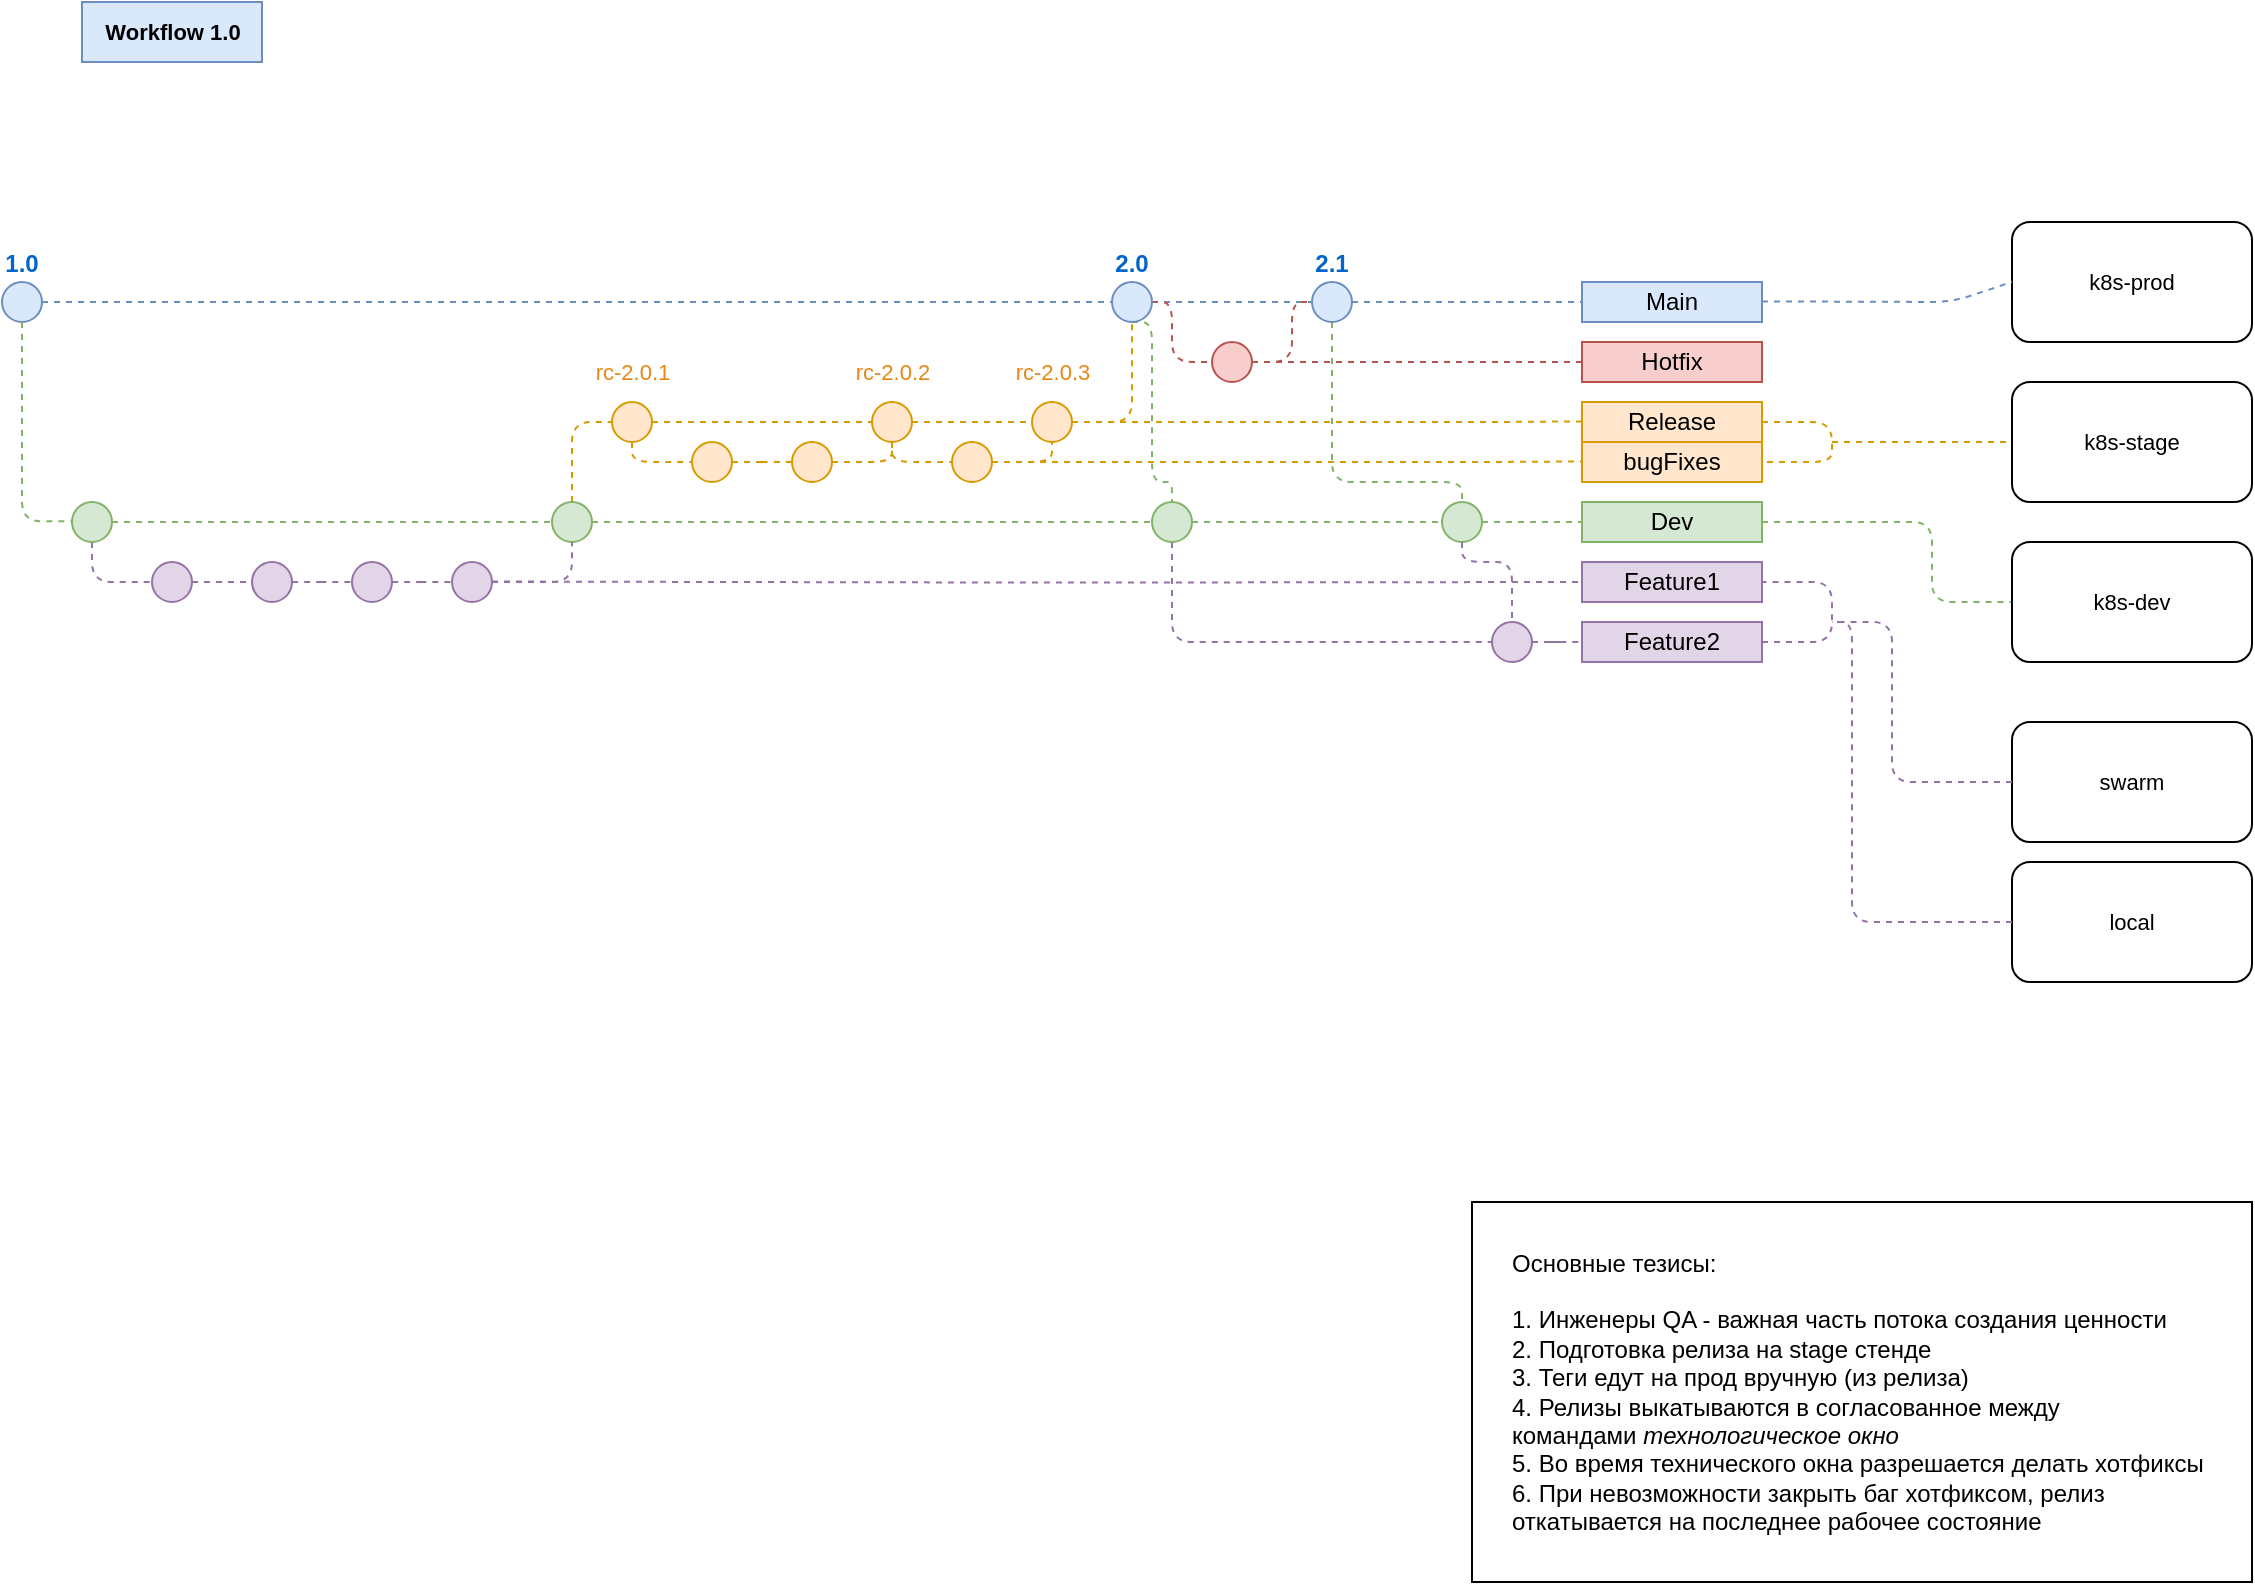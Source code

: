 <mxfile version="21.6.2" type="github">
  <diagram id="yPxyJZ8AM_hMuL3Unpa9" name="gitflow">
    <mxGraphModel dx="1430" dy="782" grid="1" gridSize="10" guides="1" tooltips="1" connect="1" arrows="1" fold="1" page="1" pageScale="1" pageWidth="850" pageHeight="1100" math="0" shadow="0">
      <root>
        <mxCell id="0" />
        <mxCell id="1" parent="0" />
        <mxCell id="3" value="" style="endArrow=none;dashed=1;html=1;fillColor=#dae8fc;strokeColor=#6c8ebf;" parent="1" source="12" target="7" edge="1">
          <mxGeometry width="50" height="50" relative="1" as="geometry">
            <mxPoint x="405" y="200" as="sourcePoint" />
            <mxPoint x="1085" y="200" as="targetPoint" />
          </mxGeometry>
        </mxCell>
        <mxCell id="4" value="1.0" style="ellipse;whiteSpace=wrap;html=1;aspect=fixed;fillColor=#dae8fc;strokeColor=#6c8ebf;fontStyle=1;labelPosition=center;verticalLabelPosition=top;align=center;verticalAlign=bottom;fontColor=#0066CC;" parent="1" vertex="1">
          <mxGeometry x="395" y="190" width="20" height="20" as="geometry" />
        </mxCell>
        <mxCell id="7" value="Main" style="text;html=1;strokeColor=#6c8ebf;fillColor=#dae8fc;align=center;verticalAlign=middle;whiteSpace=wrap;rounded=0;" parent="1" vertex="1">
          <mxGeometry x="1185" y="190" width="90" height="20" as="geometry" />
        </mxCell>
        <mxCell id="93" style="edgeStyle=orthogonalEdgeStyle;rounded=1;orthogonalLoop=1;jettySize=auto;html=1;dashed=1;endArrow=none;endFill=0;fontSize=12;fontColor=#FFB570;fillColor=#d5e8d4;strokeColor=#82b366;entryX=0.5;entryY=0;entryDx=0;entryDy=0;exitX=0.5;exitY=1;exitDx=0;exitDy=0;" parent="1" source="12" target="78" edge="1">
          <mxGeometry relative="1" as="geometry">
            <Array as="points">
              <mxPoint x="1060" y="290" />
              <mxPoint x="1125" y="290" />
            </Array>
          </mxGeometry>
        </mxCell>
        <mxCell id="13" value="" style="endArrow=none;dashed=1;html=1;fillColor=#dae8fc;strokeColor=#6c8ebf;" parent="1" source="6" target="12" edge="1">
          <mxGeometry width="50" height="50" relative="1" as="geometry">
            <mxPoint x="415" y="200" as="sourcePoint" />
            <mxPoint x="1065" y="200" as="targetPoint" />
          </mxGeometry>
        </mxCell>
        <mxCell id="19" style="edgeStyle=orthogonalEdgeStyle;rounded=1;orthogonalLoop=1;jettySize=auto;html=1;fillColor=#f8cecc;strokeColor=#b85450;dashed=1;endArrow=none;endFill=0;" parent="1" source="6" target="9" edge="1">
          <mxGeometry relative="1" as="geometry">
            <Array as="points">
              <mxPoint x="980" y="200" />
              <mxPoint x="980" y="230" />
            </Array>
          </mxGeometry>
        </mxCell>
        <mxCell id="20" value="Hotfix" style="text;html=1;strokeColor=#b85450;fillColor=#f8cecc;align=center;verticalAlign=middle;whiteSpace=wrap;rounded=0;" parent="1" vertex="1">
          <mxGeometry x="1185" y="220" width="90" height="20" as="geometry" />
        </mxCell>
        <mxCell id="23" style="edgeStyle=orthogonalEdgeStyle;rounded=1;orthogonalLoop=1;jettySize=auto;html=1;dashed=1;endArrow=none;endFill=0;fillColor=#d5e8d4;strokeColor=#82b366;" parent="1" source="78" target="24" edge="1">
          <mxGeometry relative="1" as="geometry">
            <mxPoint x="1065" y="310" as="targetPoint" />
          </mxGeometry>
        </mxCell>
        <mxCell id="24" value="Dev" style="text;html=1;strokeColor=#82b366;fillColor=#d5e8d4;align=center;verticalAlign=middle;whiteSpace=wrap;rounded=0;" parent="1" vertex="1">
          <mxGeometry x="1185" y="300" width="90" height="20" as="geometry" />
        </mxCell>
        <mxCell id="44" style="edgeStyle=orthogonalEdgeStyle;rounded=1;orthogonalLoop=1;jettySize=auto;html=1;dashed=1;endArrow=none;endFill=0;fontSize=10;fontColor=#FFB570;fillColor=#ffe6cc;strokeColor=#d79b00;" parent="1" source="29" target="39" edge="1">
          <mxGeometry relative="1" as="geometry">
            <Array as="points">
              <mxPoint x="680" y="260" />
            </Array>
          </mxGeometry>
        </mxCell>
        <mxCell id="29" value="" style="ellipse;whiteSpace=wrap;html=1;aspect=fixed;fillColor=#d5e8d4;strokeColor=#82b366;" parent="1" vertex="1">
          <mxGeometry x="670" y="300" width="20" height="20" as="geometry" />
        </mxCell>
        <mxCell id="30" style="edgeStyle=orthogonalEdgeStyle;rounded=1;orthogonalLoop=1;jettySize=auto;html=1;dashed=1;endArrow=none;endFill=0;fillColor=#d5e8d4;strokeColor=#82b366;exitX=1;exitY=0.5;exitDx=0;exitDy=0;" parent="1" source="t1culfVWJyyF4wj1qT5q-178" target="29" edge="1">
          <mxGeometry relative="1" as="geometry">
            <mxPoint x="1045" y="310" as="targetPoint" />
            <mxPoint x="654.97" y="310" as="sourcePoint" />
          </mxGeometry>
        </mxCell>
        <mxCell id="177" style="edgeStyle=orthogonalEdgeStyle;rounded=1;orthogonalLoop=1;jettySize=auto;html=1;entryX=0.5;entryY=0;entryDx=0;entryDy=0;dashed=1;fillColor=#d5e8d4;strokeColor=#82b366;endArrow=none;endFill=0;" parent="1" target="92" edge="1">
          <mxGeometry relative="1" as="geometry">
            <Array as="points">
              <mxPoint x="970" y="210" />
              <mxPoint x="970" y="290" />
              <mxPoint x="980" y="290" />
            </Array>
            <mxPoint x="960" y="210" as="sourcePoint" />
            <mxPoint x="1000" y="300" as="targetPoint" />
          </mxGeometry>
        </mxCell>
        <mxCell id="6" value="2.0" style="ellipse;whiteSpace=wrap;html=1;aspect=fixed;fillColor=#dae8fc;strokeColor=#6c8ebf;fontStyle=1;labelPosition=center;verticalLabelPosition=top;align=center;verticalAlign=bottom;fontColor=#0066CC;" parent="1" vertex="1">
          <mxGeometry x="950" y="190" width="20" height="20" as="geometry" />
        </mxCell>
        <mxCell id="35" value="" style="endArrow=none;dashed=1;html=1;fillColor=#dae8fc;strokeColor=#6c8ebf;" parent="1" source="4" target="6" edge="1">
          <mxGeometry width="50" height="50" relative="1" as="geometry">
            <mxPoint x="415.0" y="200" as="sourcePoint" />
            <mxPoint x="1055" y="200" as="targetPoint" />
            <Array as="points" />
          </mxGeometry>
        </mxCell>
        <mxCell id="43" style="edgeStyle=orthogonalEdgeStyle;rounded=1;orthogonalLoop=1;jettySize=auto;html=1;dashed=1;endArrow=none;endFill=0;fontSize=10;fontColor=#FFB570;fillColor=#ffe6cc;strokeColor=#d79b00;" parent="1" source="160" target="6" edge="1">
          <mxGeometry relative="1" as="geometry">
            <Array as="points">
              <mxPoint x="960" y="260" />
              <mxPoint x="960" y="200" />
            </Array>
          </mxGeometry>
        </mxCell>
        <mxCell id="162" style="edgeStyle=orthogonalEdgeStyle;rounded=1;orthogonalLoop=1;jettySize=auto;html=1;dashed=1;endArrow=none;endFill=0;fontSize=12;fontColor=#FFB570;entryX=0;entryY=0.5;entryDx=0;entryDy=0;fillColor=#ffe6cc;strokeColor=#d79b00;" parent="1" source="36" target="159" edge="1">
          <mxGeometry relative="1" as="geometry">
            <Array as="points">
              <mxPoint x="840" y="280" />
            </Array>
          </mxGeometry>
        </mxCell>
        <mxCell id="36" value="" style="ellipse;whiteSpace=wrap;html=1;aspect=fixed;fontSize=10;labelPosition=center;verticalLabelPosition=top;align=center;verticalAlign=bottom;fillColor=#ffe6cc;strokeColor=#d79b00;fontColor=#FFB570;" parent="1" vertex="1">
          <mxGeometry x="830" y="250" width="20" height="20" as="geometry" />
        </mxCell>
        <mxCell id="41" style="edgeStyle=orthogonalEdgeStyle;rounded=1;orthogonalLoop=1;jettySize=auto;html=1;dashed=1;endArrow=none;endFill=0;fontSize=10;fontColor=#FFB570;fillColor=#ffe6cc;strokeColor=#d79b00;" parent="1" source="39" target="36" edge="1">
          <mxGeometry relative="1" as="geometry" />
        </mxCell>
        <mxCell id="39" value="&lt;p style=&quot;line-height: 120%;&quot;&gt;&lt;br&gt;&lt;/p&gt;" style="ellipse;whiteSpace=wrap;html=1;aspect=fixed;fontSize=10;labelPosition=center;verticalLabelPosition=top;align=left;verticalAlign=bottom;fillColor=#ffe6cc;strokeColor=#d79b00;fontColor=#FFB570;" parent="1" vertex="1">
          <mxGeometry x="700" y="250" width="20" height="20" as="geometry" />
        </mxCell>
        <mxCell id="42" value="Release" style="text;html=1;strokeColor=#d79b00;fillColor=#ffe6cc;align=center;verticalAlign=middle;whiteSpace=wrap;rounded=0;fontSize=12;" parent="1" vertex="1">
          <mxGeometry x="1185" y="250" width="90" height="20" as="geometry" />
        </mxCell>
        <mxCell id="82" style="edgeStyle=orthogonalEdgeStyle;rounded=1;orthogonalLoop=1;jettySize=auto;html=1;dashed=1;endArrow=none;endFill=0;fillColor=#d5e8d4;strokeColor=#82b366;" parent="1" source="29" target="92" edge="1">
          <mxGeometry relative="1" as="geometry">
            <mxPoint x="865" y="290" as="targetPoint" />
            <mxPoint x="825" y="290" as="sourcePoint" />
          </mxGeometry>
        </mxCell>
        <mxCell id="85" value="Feature1" style="text;html=1;strokeColor=#9673a6;fillColor=#e1d5e7;align=center;verticalAlign=middle;whiteSpace=wrap;rounded=0;" parent="1" vertex="1">
          <mxGeometry x="1185" y="330" width="90" height="20" as="geometry" />
        </mxCell>
        <mxCell id="86" value="Feature2" style="text;html=1;strokeColor=#9673a6;fillColor=#e1d5e7;align=center;verticalAlign=middle;whiteSpace=wrap;rounded=0;" parent="1" vertex="1">
          <mxGeometry x="1185" y="360" width="90" height="20" as="geometry" />
        </mxCell>
        <mxCell id="164" style="edgeStyle=orthogonalEdgeStyle;rounded=1;orthogonalLoop=1;jettySize=auto;html=1;dashed=1;endArrow=none;endFill=0;fontSize=12;fontColor=#FFB570;fillColor=#ffe6cc;strokeColor=#d79b00;" parent="1" source="95" target="103" edge="1">
          <mxGeometry relative="1" as="geometry" />
        </mxCell>
        <mxCell id="95" value="" style="ellipse;whiteSpace=wrap;html=1;aspect=fixed;fontSize=10;fillColor=#ffe6cc;strokeColor=#d79b00;" parent="1" vertex="1">
          <mxGeometry x="740.0" y="270" width="20" height="20" as="geometry" />
        </mxCell>
        <mxCell id="108" style="edgeStyle=orthogonalEdgeStyle;rounded=1;orthogonalLoop=1;jettySize=auto;html=1;dashed=1;endArrow=none;endFill=0;fontSize=12;fontColor=#FFB570;fillColor=#ffe6cc;strokeColor=#d79b00;entryX=0.5;entryY=1;entryDx=0;entryDy=0;" parent="1" source="103" target="36" edge="1">
          <mxGeometry relative="1" as="geometry">
            <mxPoint x="855" y="230" as="targetPoint" />
            <Array as="points">
              <mxPoint x="840" y="280" />
            </Array>
          </mxGeometry>
        </mxCell>
        <mxCell id="103" value="" style="ellipse;whiteSpace=wrap;html=1;aspect=fixed;fontSize=10;fillColor=#ffe6cc;strokeColor=#d79b00;" parent="1" vertex="1">
          <mxGeometry x="790" y="270" width="20" height="20" as="geometry" />
        </mxCell>
        <mxCell id="107" style="edgeStyle=orthogonalEdgeStyle;rounded=1;orthogonalLoop=1;jettySize=auto;html=1;dashed=1;endArrow=none;endFill=0;fontSize=12;fontColor=#FFB570;fillColor=#ffe6cc;strokeColor=#d79b00;" parent="1" source="39" target="95" edge="1">
          <mxGeometry relative="1" as="geometry">
            <mxPoint x="855" y="260" as="sourcePoint" />
            <mxPoint x="915" y="380" as="targetPoint" />
            <Array as="points">
              <mxPoint x="710" y="280" />
            </Array>
          </mxGeometry>
        </mxCell>
        <mxCell id="166" style="edgeStyle=orthogonalEdgeStyle;rounded=1;orthogonalLoop=1;jettySize=auto;html=1;dashed=1;endArrow=none;endFill=0;fontSize=12;fontColor=#FFB570;fillColor=#e1d5e7;strokeColor=#9673a6;exitX=0.5;exitY=1;exitDx=0;exitDy=0;entryX=0;entryY=0.5;entryDx=0;entryDy=0;" parent="1" source="92" target="168" edge="1">
          <mxGeometry relative="1" as="geometry">
            <Array as="points">
              <mxPoint x="980" y="370" />
            </Array>
            <mxPoint x="1029.97" y="360.0" as="sourcePoint" />
            <mxPoint x="1049.88" y="406.2" as="targetPoint" />
          </mxGeometry>
        </mxCell>
        <mxCell id="169" style="edgeStyle=orthogonalEdgeStyle;rounded=1;orthogonalLoop=1;jettySize=auto;html=1;dashed=1;endArrow=none;endFill=0;fontSize=12;fontColor=#FFB570;fillColor=#e1d5e7;strokeColor=#9673a6;exitX=0.5;exitY=1;exitDx=0;exitDy=0;entryX=0;entryY=0.5;entryDx=0;entryDy=0;" parent="1" source="t1culfVWJyyF4wj1qT5q-178" target="t1culfVWJyyF4wj1qT5q-182" edge="1">
          <mxGeometry relative="1" as="geometry">
            <Array as="points">
              <mxPoint x="440" y="340" />
            </Array>
            <mxPoint x="440.0" y="310" as="sourcePoint" />
            <mxPoint x="480" y="360" as="targetPoint" />
          </mxGeometry>
        </mxCell>
        <mxCell id="92" value="" style="ellipse;whiteSpace=wrap;html=1;aspect=fixed;fontSize=10;fillColor=#d5e8d4;strokeColor=#82b366;" parent="1" vertex="1">
          <mxGeometry x="970" y="300" width="20" height="20" as="geometry" />
        </mxCell>
        <mxCell id="125" value="bugFixes" style="text;html=1;strokeColor=#d79b00;fillColor=#ffe6cc;align=center;verticalAlign=middle;whiteSpace=wrap;rounded=0;fontSize=12;" parent="1" vertex="1">
          <mxGeometry x="1185" y="270" width="90" height="20" as="geometry" />
        </mxCell>
        <mxCell id="78" value="" style="ellipse;whiteSpace=wrap;html=1;aspect=fixed;fontSize=12;fillColor=#d5e8d4;strokeColor=#82b366;" parent="1" vertex="1">
          <mxGeometry x="1115" y="300" width="20" height="20" as="geometry" />
        </mxCell>
        <mxCell id="146" style="edgeStyle=orthogonalEdgeStyle;rounded=1;orthogonalLoop=1;jettySize=auto;html=1;dashed=1;endArrow=none;endFill=0;fillColor=#d5e8d4;strokeColor=#82b366;" parent="1" source="92" target="78" edge="1">
          <mxGeometry relative="1" as="geometry">
            <mxPoint x="1125" y="290" as="targetPoint" />
            <mxPoint x="1035" y="290" as="sourcePoint" />
            <Array as="points" />
          </mxGeometry>
        </mxCell>
        <mxCell id="163" style="edgeStyle=orthogonalEdgeStyle;rounded=1;orthogonalLoop=1;jettySize=auto;html=1;entryX=0.5;entryY=1;entryDx=0;entryDy=0;dashed=1;endArrow=none;endFill=0;fontSize=12;fontColor=#FFB570;fillColor=#ffe6cc;strokeColor=#d79b00;" parent="1" source="159" target="160" edge="1">
          <mxGeometry relative="1" as="geometry">
            <Array as="points">
              <mxPoint x="920" y="280" />
            </Array>
          </mxGeometry>
        </mxCell>
        <mxCell id="159" value="" style="ellipse;whiteSpace=wrap;html=1;aspect=fixed;fontSize=10;fillColor=#ffe6cc;strokeColor=#d79b00;" parent="1" vertex="1">
          <mxGeometry x="870" y="270" width="20" height="20" as="geometry" />
        </mxCell>
        <mxCell id="170" style="edgeStyle=orthogonalEdgeStyle;rounded=1;orthogonalLoop=1;jettySize=auto;html=1;dashed=1;endArrow=none;endFill=0;fontSize=12;fontColor=#FFB570;fillColor=#e1d5e7;strokeColor=#9673a6;" parent="1" source="168" target="86" edge="1">
          <mxGeometry relative="1" as="geometry" />
        </mxCell>
        <mxCell id="168" value="" style="ellipse;whiteSpace=wrap;html=1;aspect=fixed;fontSize=12;fillColor=#e1d5e7;strokeColor=#9673a6;" parent="1" vertex="1">
          <mxGeometry x="1140" y="360" width="20" height="20" as="geometry" />
        </mxCell>
        <mxCell id="t1culfVWJyyF4wj1qT5q-177" value="&lt;blockquote style=&quot;margin: 0 0 0 40px; border: none; padding: 0px;&quot;&gt;&lt;/blockquote&gt;&lt;span style=&quot;background-color: initial;&quot;&gt;Основные тезисы:&lt;br&gt;&lt;/span&gt;&lt;br&gt;1. Инженеры QA - важная часть потока создания ценности&lt;br&gt;2. Подготовка релиза на stage стенде&lt;br&gt;3. Теги едут на прод вручную (из релиза)&lt;br&gt;4. Релизы выкатываются в согласованное между командами&amp;nbsp;&lt;i&gt;технологическое окно&lt;br&gt;&lt;/i&gt;5. Во время технического окна разрешается делать хотфиксы&lt;br&gt;6. При невозможности закрыть баг хотфиксом, релиз откатывается на последнее рабочее состояние" style="rounded=0;whiteSpace=wrap;html=1;align=left;spacingLeft=0;spacingRight=0;spacing=20;" vertex="1" parent="1">
          <mxGeometry x="1130" y="650" width="390" height="190" as="geometry" />
        </mxCell>
        <mxCell id="t1culfVWJyyF4wj1qT5q-178" value="" style="ellipse;whiteSpace=wrap;html=1;aspect=fixed;fillColor=#d5e8d4;strokeColor=#82b366;" vertex="1" parent="1">
          <mxGeometry x="430" y="300" width="20" height="20" as="geometry" />
        </mxCell>
        <mxCell id="t1culfVWJyyF4wj1qT5q-179" style="edgeStyle=orthogonalEdgeStyle;rounded=1;orthogonalLoop=1;jettySize=auto;html=1;dashed=1;endArrow=none;endFill=0;fillColor=#d5e8d4;strokeColor=#82b366;exitX=0.5;exitY=1;exitDx=0;exitDy=0;" edge="1" parent="1" source="4">
          <mxGeometry relative="1" as="geometry">
            <mxPoint x="430" y="309.66" as="targetPoint" />
            <mxPoint x="125" y="309.66" as="sourcePoint" />
            <Array as="points">
              <mxPoint x="405" y="310" />
            </Array>
          </mxGeometry>
        </mxCell>
        <mxCell id="t1culfVWJyyF4wj1qT5q-182" value="" style="ellipse;whiteSpace=wrap;html=1;aspect=fixed;fontSize=12;fillColor=#e1d5e7;strokeColor=#9673a6;" vertex="1" parent="1">
          <mxGeometry x="470" y="330" width="20" height="20" as="geometry" />
        </mxCell>
        <mxCell id="t1culfVWJyyF4wj1qT5q-190" value="" style="edgeStyle=orthogonalEdgeStyle;orthogonalLoop=1;jettySize=auto;html=1;fillColor=#e1d5e7;strokeColor=#9673a6;curved=1;dashed=1;endArrow=none;endFill=0;" edge="1" parent="1" source="t1culfVWJyyF4wj1qT5q-183" target="t1culfVWJyyF4wj1qT5q-189">
          <mxGeometry relative="1" as="geometry" />
        </mxCell>
        <mxCell id="t1culfVWJyyF4wj1qT5q-183" value="" style="ellipse;whiteSpace=wrap;html=1;aspect=fixed;fontSize=12;fillColor=#e1d5e7;strokeColor=#9673a6;" vertex="1" parent="1">
          <mxGeometry x="520" y="330" width="20" height="20" as="geometry" />
        </mxCell>
        <mxCell id="t1culfVWJyyF4wj1qT5q-188" style="edgeStyle=orthogonalEdgeStyle;rounded=1;orthogonalLoop=1;jettySize=auto;html=1;dashed=1;endArrow=none;endFill=0;fontSize=12;fontColor=#FFB570;fillColor=#e1d5e7;strokeColor=#9673a6;exitX=1;exitY=0.5;exitDx=0;exitDy=0;entryX=0;entryY=0.5;entryDx=0;entryDy=0;" edge="1" parent="1" source="t1culfVWJyyF4wj1qT5q-182" target="t1culfVWJyyF4wj1qT5q-183">
          <mxGeometry relative="1" as="geometry">
            <Array as="points">
              <mxPoint x="500" y="340" />
              <mxPoint x="500" y="340" />
            </Array>
            <mxPoint x="500" y="360" as="sourcePoint" />
            <mxPoint x="500" y="410" as="targetPoint" />
          </mxGeometry>
        </mxCell>
        <mxCell id="t1culfVWJyyF4wj1qT5q-194" value="" style="edgeStyle=orthogonalEdgeStyle;shape=connector;curved=1;rounded=1;orthogonalLoop=1;jettySize=auto;html=1;dashed=1;labelBackgroundColor=default;strokeColor=#9673a6;fontFamily=Helvetica;fontSize=11;fontColor=default;endArrow=none;endFill=0;fillColor=#e1d5e7;" edge="1" parent="1" source="t1culfVWJyyF4wj1qT5q-189" target="t1culfVWJyyF4wj1qT5q-193">
          <mxGeometry relative="1" as="geometry" />
        </mxCell>
        <mxCell id="t1culfVWJyyF4wj1qT5q-189" value="" style="ellipse;whiteSpace=wrap;html=1;aspect=fixed;fontSize=12;fillColor=#e1d5e7;strokeColor=#9673a6;" vertex="1" parent="1">
          <mxGeometry x="570" y="330" width="20" height="20" as="geometry" />
        </mxCell>
        <mxCell id="t1culfVWJyyF4wj1qT5q-193" value="" style="ellipse;whiteSpace=wrap;html=1;aspect=fixed;fontSize=12;fillColor=#e1d5e7;strokeColor=#9673a6;" vertex="1" parent="1">
          <mxGeometry x="620" y="330" width="20" height="20" as="geometry" />
        </mxCell>
        <mxCell id="t1culfVWJyyF4wj1qT5q-195" style="edgeStyle=orthogonalEdgeStyle;rounded=1;orthogonalLoop=1;jettySize=auto;html=1;dashed=1;endArrow=none;endFill=0;fontSize=12;fontColor=#FFB570;fillColor=#e1d5e7;strokeColor=#9673a6;exitX=1;exitY=0.5;exitDx=0;exitDy=0;entryX=0.5;entryY=1;entryDx=0;entryDy=0;" edge="1" parent="1" source="t1culfVWJyyF4wj1qT5q-193" target="29">
          <mxGeometry relative="1" as="geometry">
            <Array as="points">
              <mxPoint x="680" y="340" />
            </Array>
            <mxPoint x="660" y="350" as="sourcePoint" />
            <mxPoint x="680" y="390" as="targetPoint" />
          </mxGeometry>
        </mxCell>
        <mxCell id="t1culfVWJyyF4wj1qT5q-198" value="" style="edgeStyle=orthogonalEdgeStyle;rounded=1;orthogonalLoop=1;jettySize=auto;html=1;dashed=1;endArrow=none;endFill=0;fontSize=10;fontColor=#FFB570;fillColor=#ffe6cc;strokeColor=#d79b00;" edge="1" parent="1" source="36" target="160">
          <mxGeometry relative="1" as="geometry">
            <Array as="points" />
            <mxPoint x="850" y="260" as="sourcePoint" />
            <mxPoint x="1005" y="200" as="targetPoint" />
          </mxGeometry>
        </mxCell>
        <mxCell id="160" value="" style="ellipse;whiteSpace=wrap;html=1;aspect=fixed;fontSize=10;fillColor=#ffe6cc;strokeColor=#d79b00;labelPosition=center;verticalLabelPosition=top;align=center;verticalAlign=bottom;fontColor=#FFB570;" parent="1" vertex="1">
          <mxGeometry x="910" y="250" width="20" height="20" as="geometry" />
        </mxCell>
        <mxCell id="t1culfVWJyyF4wj1qT5q-203" style="edgeStyle=orthogonalEdgeStyle;rounded=1;orthogonalLoop=1;jettySize=auto;html=1;dashed=1;endArrow=none;endFill=0;fontSize=12;fontColor=#FFB570;fillColor=#e1d5e7;strokeColor=#9673a6;entryX=0;entryY=0.5;entryDx=0;entryDy=0;" edge="1" parent="1" target="85">
          <mxGeometry relative="1" as="geometry">
            <mxPoint x="640" y="339.76" as="sourcePoint" />
            <mxPoint x="825" y="339.76" as="targetPoint" />
          </mxGeometry>
        </mxCell>
        <mxCell id="t1culfVWJyyF4wj1qT5q-204" value="rc-2.0.1" style="text;html=1;align=center;verticalAlign=middle;resizable=0;points=[];autosize=1;fontSize=11;fontFamily=Helvetica;fontColor=#e98716;labelBorderColor=none;labelBackgroundColor=none;" vertex="1" parent="1">
          <mxGeometry x="680" y="220" width="60" height="30" as="geometry" />
        </mxCell>
        <mxCell id="t1culfVWJyyF4wj1qT5q-205" value="rc-2.0.2" style="text;html=1;align=center;verticalAlign=middle;resizable=0;points=[];autosize=1;fontSize=11;fontFamily=Helvetica;fontColor=#e98716;labelBorderColor=none;labelBackgroundColor=none;" vertex="1" parent="1">
          <mxGeometry x="810" y="220" width="60" height="30" as="geometry" />
        </mxCell>
        <mxCell id="t1culfVWJyyF4wj1qT5q-206" value="rc-2.0.3" style="text;html=1;align=center;verticalAlign=middle;resizable=0;points=[];autosize=1;fontSize=11;fontFamily=Helvetica;fontColor=#e98716;labelBorderColor=none;labelBackgroundColor=none;" vertex="1" parent="1">
          <mxGeometry x="890" y="220" width="60" height="30" as="geometry" />
        </mxCell>
        <mxCell id="9" value="" style="ellipse;whiteSpace=wrap;html=1;aspect=fixed;fillColor=#f8cecc;strokeColor=#b85450;" parent="1" vertex="1">
          <mxGeometry x="1000" y="220" width="20" height="20" as="geometry" />
        </mxCell>
        <mxCell id="t1culfVWJyyF4wj1qT5q-209" value="" style="edgeStyle=orthogonalEdgeStyle;rounded=1;orthogonalLoop=1;jettySize=auto;html=1;fillColor=#f8cecc;strokeColor=#b85450;dashed=1;endArrow=none;endFill=0;entryX=0;entryY=0.5;entryDx=0;entryDy=0;" edge="1" parent="1" source="9" target="12">
          <mxGeometry relative="1" as="geometry">
            <Array as="points" />
            <mxPoint x="1020" y="230" as="sourcePoint" />
            <mxPoint x="1060" y="200" as="targetPoint" />
          </mxGeometry>
        </mxCell>
        <mxCell id="12" value="2.1" style="ellipse;whiteSpace=wrap;html=1;aspect=fixed;fillColor=#dae8fc;strokeColor=#6c8ebf;fontStyle=1;labelPosition=center;verticalLabelPosition=top;align=center;verticalAlign=bottom;fontColor=#0066CC;" parent="1" vertex="1">
          <mxGeometry x="1050" y="190" width="20" height="20" as="geometry" />
        </mxCell>
        <mxCell id="t1culfVWJyyF4wj1qT5q-210" style="edgeStyle=orthogonalEdgeStyle;rounded=1;orthogonalLoop=1;jettySize=auto;html=1;dashed=1;endArrow=none;endFill=0;fontSize=12;fontColor=#FFB570;fillColor=#e1d5e7;strokeColor=#9673a6;exitX=0.5;exitY=1;exitDx=0;exitDy=0;entryX=0.5;entryY=0;entryDx=0;entryDy=0;" edge="1" parent="1" source="78" target="168">
          <mxGeometry relative="1" as="geometry">
            <Array as="points">
              <mxPoint x="1125" y="330" />
              <mxPoint x="1150" y="330" />
            </Array>
            <mxPoint x="1100" y="410" as="sourcePoint" />
            <mxPoint x="1260" y="460" as="targetPoint" />
          </mxGeometry>
        </mxCell>
        <mxCell id="t1culfVWJyyF4wj1qT5q-211" value="" style="edgeStyle=orthogonalEdgeStyle;rounded=1;orthogonalLoop=1;jettySize=auto;html=1;fillColor=#f8cecc;strokeColor=#b85450;dashed=1;endArrow=none;endFill=0;entryX=0;entryY=0.5;entryDx=0;entryDy=0;exitX=1;exitY=0.5;exitDx=0;exitDy=0;" edge="1" parent="1" source="9" target="20">
          <mxGeometry relative="1" as="geometry">
            <Array as="points" />
            <mxPoint x="1120" y="230" as="sourcePoint" />
            <mxPoint x="1130" y="210" as="targetPoint" />
          </mxGeometry>
        </mxCell>
        <mxCell id="t1culfVWJyyF4wj1qT5q-212" style="edgeStyle=orthogonalEdgeStyle;rounded=1;orthogonalLoop=1;jettySize=auto;html=1;dashed=1;endArrow=none;endFill=0;fontSize=10;fontColor=#FFB570;fillColor=#ffe6cc;strokeColor=#d79b00;exitX=1;exitY=0.5;exitDx=0;exitDy=0;" edge="1" parent="1" source="160">
          <mxGeometry relative="1" as="geometry">
            <Array as="points">
              <mxPoint x="1140" y="260" />
            </Array>
            <mxPoint x="1110" y="259.71" as="sourcePoint" />
            <mxPoint x="1185" y="259.71" as="targetPoint" />
          </mxGeometry>
        </mxCell>
        <mxCell id="t1culfVWJyyF4wj1qT5q-213" style="edgeStyle=orthogonalEdgeStyle;rounded=1;orthogonalLoop=1;jettySize=auto;html=1;dashed=1;endArrow=none;endFill=0;fontSize=10;fontColor=#FFB570;fillColor=#ffe6cc;strokeColor=#d79b00;exitX=1;exitY=0.5;exitDx=0;exitDy=0;" edge="1" parent="1" source="159">
          <mxGeometry relative="1" as="geometry">
            <Array as="points">
              <mxPoint x="1140" y="280" />
            </Array>
            <mxPoint x="930" y="280" as="sourcePoint" />
            <mxPoint x="1185" y="279.71" as="targetPoint" />
          </mxGeometry>
        </mxCell>
        <mxCell id="t1culfVWJyyF4wj1qT5q-214" value="Workflow 1.0" style="text;html=1;align=center;verticalAlign=middle;resizable=0;points=[];autosize=1;strokeColor=#6c8ebf;fillColor=#dae8fc;fontSize=11;fontFamily=Helvetica;fontStyle=1" vertex="1" parent="1">
          <mxGeometry x="435" y="50" width="90" height="30" as="geometry" />
        </mxCell>
        <mxCell id="t1culfVWJyyF4wj1qT5q-215" style="edgeStyle=orthogonalEdgeStyle;rounded=1;orthogonalLoop=1;jettySize=auto;html=1;dashed=1;endArrow=none;endFill=0;fontSize=12;fontColor=#FFB570;fillColor=#e1d5e7;strokeColor=#9673a6;exitX=1;exitY=0.5;exitDx=0;exitDy=0;entryX=1;entryY=0.5;entryDx=0;entryDy=0;" edge="1" parent="1" source="86" target="85">
          <mxGeometry relative="1" as="geometry">
            <mxPoint x="1330" y="380" as="sourcePoint" />
            <mxPoint x="1440" y="370" as="targetPoint" />
            <Array as="points">
              <mxPoint x="1310" y="370" />
              <mxPoint x="1310" y="340" />
            </Array>
          </mxGeometry>
        </mxCell>
        <mxCell id="t1culfVWJyyF4wj1qT5q-217" style="edgeStyle=orthogonalEdgeStyle;rounded=1;orthogonalLoop=1;jettySize=auto;html=1;dashed=1;endArrow=none;endFill=0;fillColor=#d5e8d4;strokeColor=#82b366;exitX=1;exitY=0.5;exitDx=0;exitDy=0;entryX=0;entryY=0.5;entryDx=0;entryDy=0;" edge="1" parent="1" source="24" target="t1culfVWJyyF4wj1qT5q-218">
          <mxGeometry relative="1" as="geometry">
            <mxPoint x="1340" y="309.71" as="targetPoint" />
            <mxPoint x="1290" y="309.71" as="sourcePoint" />
            <Array as="points">
              <mxPoint x="1360" y="310" />
              <mxPoint x="1360" y="350" />
            </Array>
          </mxGeometry>
        </mxCell>
        <mxCell id="t1culfVWJyyF4wj1qT5q-218" value="k8s-dev" style="rounded=1;whiteSpace=wrap;html=1;fontFamily=Helvetica;fontSize=11;fontColor=default;" vertex="1" parent="1">
          <mxGeometry x="1400" y="320" width="120" height="60" as="geometry" />
        </mxCell>
        <mxCell id="t1culfVWJyyF4wj1qT5q-219" value="k8s-stage" style="rounded=1;whiteSpace=wrap;html=1;fontFamily=Helvetica;fontSize=11;fontColor=default;" vertex="1" parent="1">
          <mxGeometry x="1400" y="240" width="120" height="60" as="geometry" />
        </mxCell>
        <mxCell id="t1culfVWJyyF4wj1qT5q-220" value="k8s-prod" style="rounded=1;whiteSpace=wrap;html=1;fontFamily=Helvetica;fontSize=11;fontColor=default;" vertex="1" parent="1">
          <mxGeometry x="1400" y="160" width="120" height="60" as="geometry" />
        </mxCell>
        <mxCell id="t1culfVWJyyF4wj1qT5q-221" value="swarm" style="rounded=1;whiteSpace=wrap;html=1;fontFamily=Helvetica;fontSize=11;fontColor=default;" vertex="1" parent="1">
          <mxGeometry x="1400" y="410" width="120" height="60" as="geometry" />
        </mxCell>
        <mxCell id="t1culfVWJyyF4wj1qT5q-222" value="local" style="rounded=1;whiteSpace=wrap;html=1;fontFamily=Helvetica;fontSize=11;fontColor=default;" vertex="1" parent="1">
          <mxGeometry x="1400" y="480" width="120" height="60" as="geometry" />
        </mxCell>
        <mxCell id="t1culfVWJyyF4wj1qT5q-223" style="edgeStyle=orthogonalEdgeStyle;rounded=1;orthogonalLoop=1;jettySize=auto;html=1;dashed=1;endArrow=none;endFill=0;fontSize=10;fontColor=#FFB570;fillColor=#ffe6cc;strokeColor=#d79b00;exitX=1;exitY=0.5;exitDx=0;exitDy=0;entryX=1;entryY=0.5;entryDx=0;entryDy=0;" edge="1" parent="1" source="42" target="125">
          <mxGeometry relative="1" as="geometry">
            <Array as="points">
              <mxPoint x="1310" y="260" />
              <mxPoint x="1310" y="280" />
            </Array>
            <mxPoint x="1130" y="80.29" as="sourcePoint" />
            <mxPoint x="1385" y="80.0" as="targetPoint" />
          </mxGeometry>
        </mxCell>
        <mxCell id="t1culfVWJyyF4wj1qT5q-224" style="edgeStyle=orthogonalEdgeStyle;rounded=1;orthogonalLoop=1;jettySize=auto;html=1;dashed=1;endArrow=none;endFill=0;fontSize=10;fontColor=#FFB570;fillColor=#ffe6cc;strokeColor=#d79b00;entryX=0;entryY=0.5;entryDx=0;entryDy=0;" edge="1" parent="1" target="t1culfVWJyyF4wj1qT5q-219">
          <mxGeometry relative="1" as="geometry">
            <Array as="points">
              <mxPoint x="1310" y="270" />
              <mxPoint x="1310" y="270" />
            </Array>
            <mxPoint x="1310" y="270" as="sourcePoint" />
            <mxPoint x="1345" y="140.0" as="targetPoint" />
          </mxGeometry>
        </mxCell>
        <mxCell id="t1culfVWJyyF4wj1qT5q-225" style="edgeStyle=orthogonalEdgeStyle;rounded=1;orthogonalLoop=1;jettySize=auto;html=1;dashed=1;endArrow=none;endFill=0;fontSize=12;fontColor=#FFB570;fillColor=#e1d5e7;strokeColor=#9673a6;exitX=0;exitY=0.5;exitDx=0;exitDy=0;" edge="1" parent="1" source="t1culfVWJyyF4wj1qT5q-221">
          <mxGeometry relative="1" as="geometry">
            <mxPoint x="1320" y="410" as="sourcePoint" />
            <mxPoint x="1310" y="360" as="targetPoint" />
            <Array as="points">
              <mxPoint x="1340" y="440" />
              <mxPoint x="1340" y="360" />
            </Array>
          </mxGeometry>
        </mxCell>
        <mxCell id="t1culfVWJyyF4wj1qT5q-226" style="edgeStyle=orthogonalEdgeStyle;rounded=1;orthogonalLoop=1;jettySize=auto;html=1;dashed=1;endArrow=none;endFill=0;fontSize=12;fontColor=#FFB570;fillColor=#e1d5e7;strokeColor=#9673a6;exitX=0;exitY=0.5;exitDx=0;exitDy=0;" edge="1" parent="1" source="t1culfVWJyyF4wj1qT5q-222">
          <mxGeometry relative="1" as="geometry">
            <mxPoint x="1365" y="510" as="sourcePoint" />
            <mxPoint x="1310" y="360" as="targetPoint" />
            <Array as="points">
              <mxPoint x="1320" y="510" />
              <mxPoint x="1320" y="360" />
            </Array>
          </mxGeometry>
        </mxCell>
        <mxCell id="t1culfVWJyyF4wj1qT5q-227" value="" style="endArrow=none;dashed=1;html=1;fillColor=#dae8fc;strokeColor=#6c8ebf;entryX=0;entryY=0.5;entryDx=0;entryDy=0;" edge="1" parent="1" target="t1culfVWJyyF4wj1qT5q-220">
          <mxGeometry width="50" height="50" relative="1" as="geometry">
            <mxPoint x="1275" y="199.71" as="sourcePoint" />
            <mxPoint x="1390" y="199.71" as="targetPoint" />
            <Array as="points">
              <mxPoint x="1370" y="200" />
            </Array>
          </mxGeometry>
        </mxCell>
      </root>
    </mxGraphModel>
  </diagram>
</mxfile>
